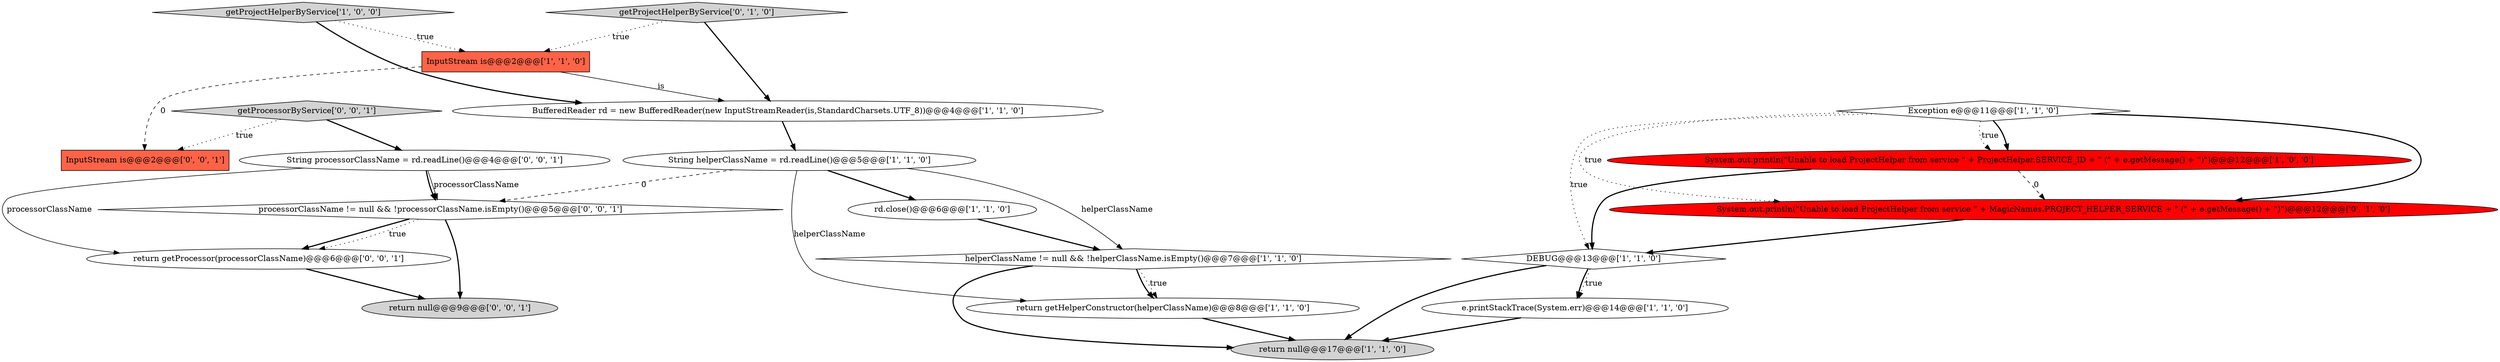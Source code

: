digraph {
18 [style = filled, label = "InputStream is@@@2@@@['0', '0', '1']", fillcolor = tomato, shape = box image = "AAA0AAABBB3BBB"];
9 [style = filled, label = "return null@@@17@@@['1', '1', '0']", fillcolor = lightgray, shape = ellipse image = "AAA0AAABBB1BBB"];
19 [style = filled, label = "return getProcessor(processorClassName)@@@6@@@['0', '0', '1']", fillcolor = white, shape = ellipse image = "AAA0AAABBB3BBB"];
12 [style = filled, label = "System.out.println(\"Unable to load ProjectHelper from service \" + MagicNames.PROJECT_HELPER_SERVICE + \" (\" + e.getMessage() + \")\")@@@12@@@['0', '1', '0']", fillcolor = red, shape = ellipse image = "AAA1AAABBB2BBB"];
14 [style = filled, label = "return null@@@9@@@['0', '0', '1']", fillcolor = lightgray, shape = ellipse image = "AAA0AAABBB3BBB"];
4 [style = filled, label = "InputStream is@@@2@@@['1', '1', '0']", fillcolor = tomato, shape = box image = "AAA0AAABBB1BBB"];
17 [style = filled, label = "String processorClassName = rd.readLine()@@@4@@@['0', '0', '1']", fillcolor = white, shape = ellipse image = "AAA0AAABBB3BBB"];
0 [style = filled, label = "BufferedReader rd = new BufferedReader(new InputStreamReader(is,StandardCharsets.UTF_8))@@@4@@@['1', '1', '0']", fillcolor = white, shape = ellipse image = "AAA0AAABBB1BBB"];
6 [style = filled, label = "Exception e@@@11@@@['1', '1', '0']", fillcolor = white, shape = diamond image = "AAA0AAABBB1BBB"];
11 [style = filled, label = "String helperClassName = rd.readLine()@@@5@@@['1', '1', '0']", fillcolor = white, shape = ellipse image = "AAA0AAABBB1BBB"];
15 [style = filled, label = "processorClassName != null && !processorClassName.isEmpty()@@@5@@@['0', '0', '1']", fillcolor = white, shape = diamond image = "AAA0AAABBB3BBB"];
5 [style = filled, label = "System.out.println(\"Unable to load ProjectHelper from service \" + ProjectHelper.SERVICE_ID + \" (\" + e.getMessage() + \")\")@@@12@@@['1', '0', '0']", fillcolor = red, shape = ellipse image = "AAA1AAABBB1BBB"];
2 [style = filled, label = "rd.close()@@@6@@@['1', '1', '0']", fillcolor = white, shape = ellipse image = "AAA0AAABBB1BBB"];
10 [style = filled, label = "getProjectHelperByService['1', '0', '0']", fillcolor = lightgray, shape = diamond image = "AAA0AAABBB1BBB"];
1 [style = filled, label = "helperClassName != null && !helperClassName.isEmpty()@@@7@@@['1', '1', '0']", fillcolor = white, shape = diamond image = "AAA0AAABBB1BBB"];
16 [style = filled, label = "getProcessorByService['0', '0', '1']", fillcolor = lightgray, shape = diamond image = "AAA0AAABBB3BBB"];
3 [style = filled, label = "DEBUG@@@13@@@['1', '1', '0']", fillcolor = white, shape = diamond image = "AAA0AAABBB1BBB"];
8 [style = filled, label = "e.printStackTrace(System.err)@@@14@@@['1', '1', '0']", fillcolor = white, shape = ellipse image = "AAA0AAABBB1BBB"];
7 [style = filled, label = "return getHelperConstructor(helperClassName)@@@8@@@['1', '1', '0']", fillcolor = white, shape = ellipse image = "AAA0AAABBB1BBB"];
13 [style = filled, label = "getProjectHelperByService['0', '1', '0']", fillcolor = lightgray, shape = diamond image = "AAA0AAABBB2BBB"];
5->3 [style = bold, label=""];
4->18 [style = dashed, label="0"];
5->12 [style = dashed, label="0"];
15->14 [style = bold, label=""];
16->18 [style = dotted, label="true"];
11->15 [style = dashed, label="0"];
2->1 [style = bold, label=""];
0->11 [style = bold, label=""];
11->7 [style = solid, label="helperClassName"];
16->17 [style = bold, label=""];
15->19 [style = bold, label=""];
1->7 [style = bold, label=""];
11->2 [style = bold, label=""];
1->9 [style = bold, label=""];
1->7 [style = dotted, label="true"];
7->9 [style = bold, label=""];
3->9 [style = bold, label=""];
6->5 [style = bold, label=""];
17->19 [style = solid, label="processorClassName"];
19->14 [style = bold, label=""];
15->19 [style = dotted, label="true"];
3->8 [style = bold, label=""];
10->0 [style = bold, label=""];
17->15 [style = bold, label=""];
8->9 [style = bold, label=""];
11->1 [style = solid, label="helperClassName"];
17->15 [style = solid, label="processorClassName"];
12->3 [style = bold, label=""];
4->0 [style = solid, label="is"];
6->12 [style = dotted, label="true"];
10->4 [style = dotted, label="true"];
6->3 [style = dotted, label="true"];
3->8 [style = dotted, label="true"];
13->4 [style = dotted, label="true"];
6->5 [style = dotted, label="true"];
13->0 [style = bold, label=""];
6->12 [style = bold, label=""];
}
